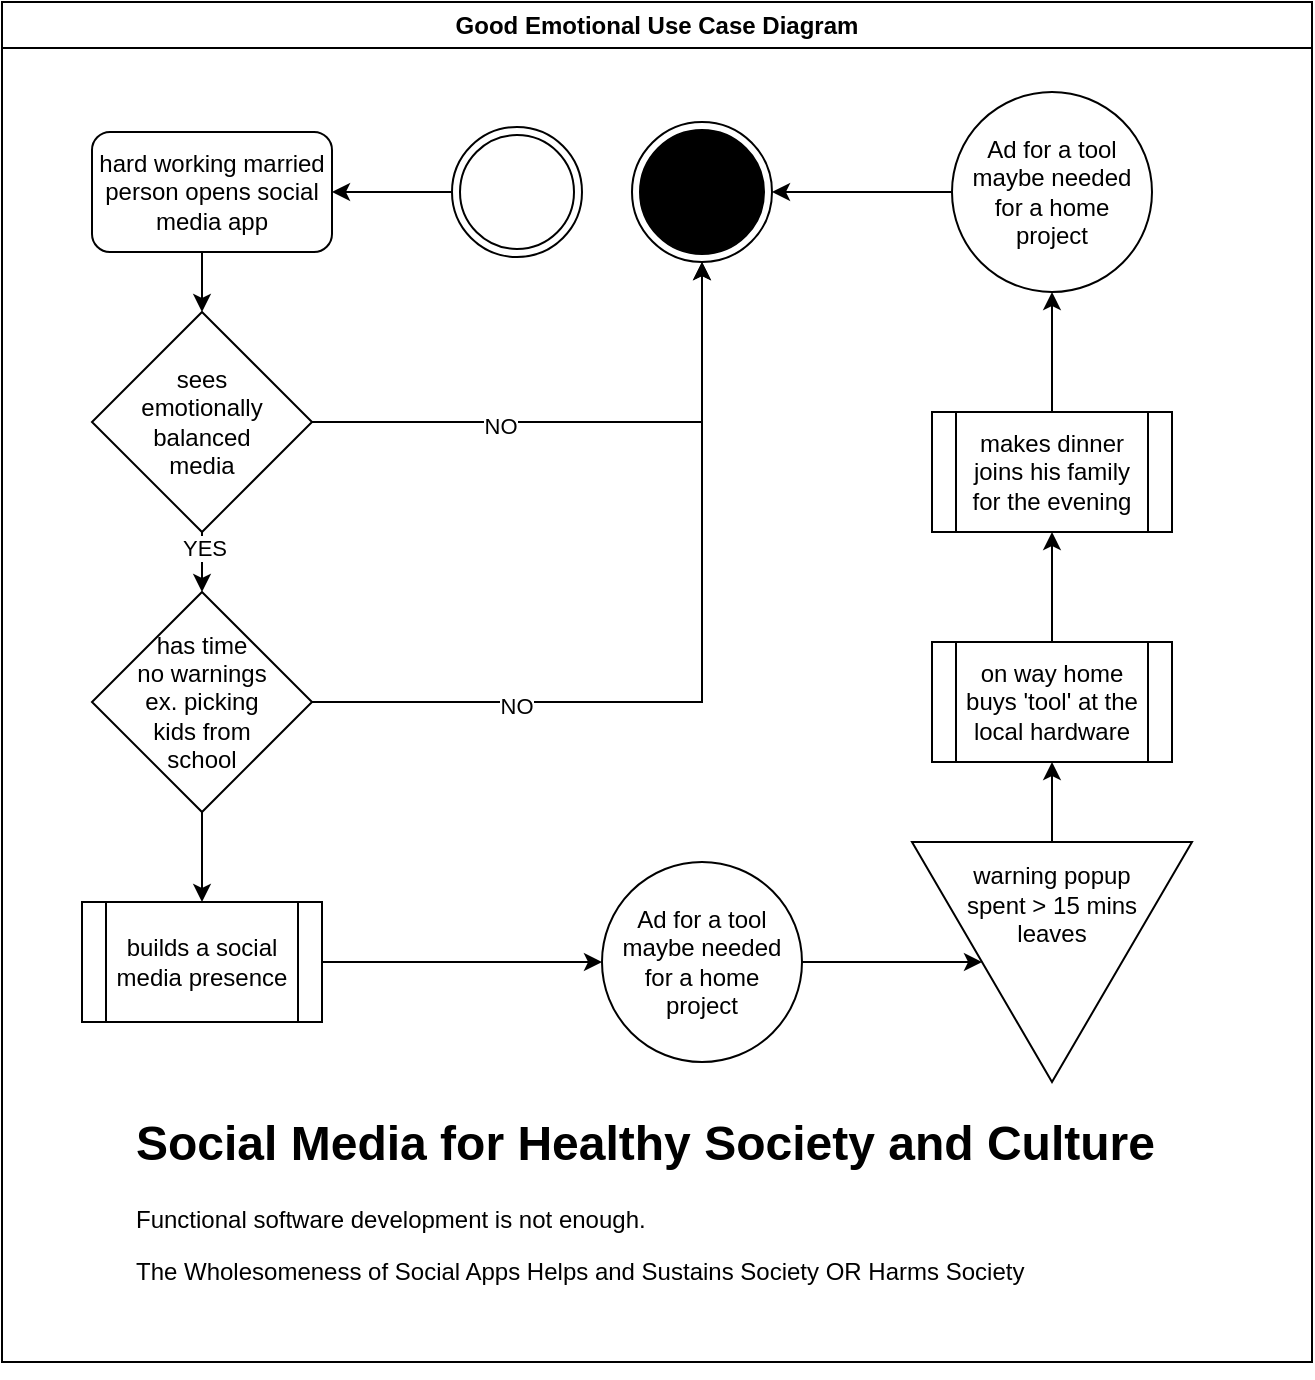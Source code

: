 <mxfile version="27.0.9">
  <diagram name="Page-1" id="F7EcH7vRjiFmEOpmPuGE">
    <mxGraphModel dx="2066" dy="1134" grid="1" gridSize="10" guides="1" tooltips="1" connect="1" arrows="1" fold="1" page="1" pageScale="1" pageWidth="1100" pageHeight="850" math="0" shadow="0">
      <root>
        <mxCell id="0" />
        <mxCell id="1" parent="0" />
        <mxCell id="UPY6HfK8HmusNe_DcZyD-1" value="&lt;h1 style=&quot;margin-top: 0px;&quot;&gt;Social Media for Healthy Society and Culture&lt;/h1&gt;&lt;p&gt;Functional software development is not enough.&amp;nbsp;&lt;/p&gt;&lt;p style=&quot;margin: 0px; font-variant-numeric: normal; font-variant-east-asian: normal; font-variant-alternates: normal; font-size-adjust: none; font-kerning: auto; font-optical-sizing: auto; font-feature-settings: normal; font-variation-settings: normal; font-variant-position: normal; font-variant-emoji: normal; font-stretch: normal; line-height: normal;&quot; class=&quot;p1&quot;&gt;The Wholesomeness of Social Apps Helps and Sustains Society OR Harms Society&lt;/p&gt;" style="text;html=1;whiteSpace=wrap;overflow=hidden;rounded=0;" parent="1" vertex="1">
          <mxGeometry x="300" y="620" width="530" height="135" as="geometry" />
        </mxCell>
        <mxCell id="UPY6HfK8HmusNe_DcZyD-6" style="edgeStyle=orthogonalEdgeStyle;rounded=0;orthogonalLoop=1;jettySize=auto;html=1;exitX=0.5;exitY=1;exitDx=0;exitDy=0;entryX=0.5;entryY=0;entryDx=0;entryDy=0;" parent="1" source="UPY6HfK8HmusNe_DcZyD-2" target="UPY6HfK8HmusNe_DcZyD-3" edge="1">
          <mxGeometry relative="1" as="geometry" />
        </mxCell>
        <mxCell id="UPY6HfK8HmusNe_DcZyD-2" value="hard working married person opens social media app" style="rounded=1;whiteSpace=wrap;html=1;" parent="1" vertex="1">
          <mxGeometry x="280" y="135" width="120" height="60" as="geometry" />
        </mxCell>
        <mxCell id="UPY6HfK8HmusNe_DcZyD-9" style="edgeStyle=orthogonalEdgeStyle;rounded=0;orthogonalLoop=1;jettySize=auto;html=1;entryX=0.5;entryY=1;entryDx=0;entryDy=0;" parent="1" source="UPY6HfK8HmusNe_DcZyD-3" target="UPY6HfK8HmusNe_DcZyD-8" edge="1">
          <mxGeometry relative="1" as="geometry" />
        </mxCell>
        <mxCell id="UPY6HfK8HmusNe_DcZyD-15" value="NO" style="edgeLabel;html=1;align=center;verticalAlign=middle;resizable=0;points=[];" parent="UPY6HfK8HmusNe_DcZyD-9" vertex="1" connectable="0">
          <mxGeometry x="-0.315" y="-2" relative="1" as="geometry">
            <mxPoint as="offset" />
          </mxGeometry>
        </mxCell>
        <mxCell id="UPY6HfK8HmusNe_DcZyD-12" style="edgeStyle=orthogonalEdgeStyle;rounded=0;orthogonalLoop=1;jettySize=auto;html=1;entryX=0.5;entryY=0;entryDx=0;entryDy=0;" parent="1" source="UPY6HfK8HmusNe_DcZyD-3" target="UPY6HfK8HmusNe_DcZyD-11" edge="1">
          <mxGeometry relative="1" as="geometry" />
        </mxCell>
        <mxCell id="UPY6HfK8HmusNe_DcZyD-17" value="YES" style="edgeLabel;html=1;align=center;verticalAlign=middle;resizable=0;points=[];" parent="UPY6HfK8HmusNe_DcZyD-12" vertex="1" connectable="0">
          <mxGeometry x="-0.673" y="1" relative="1" as="geometry">
            <mxPoint as="offset" />
          </mxGeometry>
        </mxCell>
        <mxCell id="UPY6HfK8HmusNe_DcZyD-3" value="sees&lt;div&gt;emotionally&lt;/div&gt;&lt;div&gt;balanced&lt;/div&gt;&lt;div&gt;media&lt;/div&gt;" style="rhombus;whiteSpace=wrap;html=1;" parent="1" vertex="1">
          <mxGeometry x="280" y="225" width="110" height="110" as="geometry" />
        </mxCell>
        <mxCell id="UPY6HfK8HmusNe_DcZyD-5" style="edgeStyle=orthogonalEdgeStyle;rounded=0;orthogonalLoop=1;jettySize=auto;html=1;entryX=1;entryY=0.5;entryDx=0;entryDy=0;" parent="1" source="UPY6HfK8HmusNe_DcZyD-4" target="UPY6HfK8HmusNe_DcZyD-2" edge="1">
          <mxGeometry relative="1" as="geometry" />
        </mxCell>
        <mxCell id="UPY6HfK8HmusNe_DcZyD-4" value="" style="ellipse;shape=doubleEllipse;html=1;dashed=0;whiteSpace=wrap;aspect=fixed;" parent="1" vertex="1">
          <mxGeometry x="460" y="132.5" width="65" height="65" as="geometry" />
        </mxCell>
        <mxCell id="UPY6HfK8HmusNe_DcZyD-8" value="" style="ellipse;html=1;shape=endState;fillColor=strokeColor;" parent="1" vertex="1">
          <mxGeometry x="550" y="130" width="70" height="70" as="geometry" />
        </mxCell>
        <mxCell id="UPY6HfK8HmusNe_DcZyD-13" style="edgeStyle=orthogonalEdgeStyle;rounded=0;orthogonalLoop=1;jettySize=auto;html=1;entryX=0.5;entryY=1;entryDx=0;entryDy=0;" parent="1" source="UPY6HfK8HmusNe_DcZyD-11" target="UPY6HfK8HmusNe_DcZyD-8" edge="1">
          <mxGeometry relative="1" as="geometry" />
        </mxCell>
        <mxCell id="UPY6HfK8HmusNe_DcZyD-16" value="NO" style="edgeLabel;html=1;align=center;verticalAlign=middle;resizable=0;points=[];" parent="UPY6HfK8HmusNe_DcZyD-13" vertex="1" connectable="0">
          <mxGeometry x="-0.509" y="-2" relative="1" as="geometry">
            <mxPoint as="offset" />
          </mxGeometry>
        </mxCell>
        <mxCell id="UPY6HfK8HmusNe_DcZyD-19" style="edgeStyle=orthogonalEdgeStyle;rounded=0;orthogonalLoop=1;jettySize=auto;html=1;entryX=0.5;entryY=0;entryDx=0;entryDy=0;" parent="1" source="UPY6HfK8HmusNe_DcZyD-11" target="UPY6HfK8HmusNe_DcZyD-18" edge="1">
          <mxGeometry relative="1" as="geometry" />
        </mxCell>
        <mxCell id="UPY6HfK8HmusNe_DcZyD-11" value="has time&lt;div&gt;no warnings&lt;/div&gt;&lt;div&gt;ex. picking&lt;/div&gt;&lt;div&gt;kids from&lt;/div&gt;&lt;div&gt;school&lt;/div&gt;" style="rhombus;whiteSpace=wrap;html=1;" parent="1" vertex="1">
          <mxGeometry x="280" y="365" width="110" height="110" as="geometry" />
        </mxCell>
        <mxCell id="UPY6HfK8HmusNe_DcZyD-21" style="edgeStyle=orthogonalEdgeStyle;rounded=0;orthogonalLoop=1;jettySize=auto;html=1;" parent="1" source="UPY6HfK8HmusNe_DcZyD-18" target="UPY6HfK8HmusNe_DcZyD-20" edge="1">
          <mxGeometry relative="1" as="geometry" />
        </mxCell>
        <mxCell id="UPY6HfK8HmusNe_DcZyD-18" value="builds a social media presence" style="shape=process;whiteSpace=wrap;html=1;backgroundOutline=1;" parent="1" vertex="1">
          <mxGeometry x="275" y="520" width="120" height="60" as="geometry" />
        </mxCell>
        <mxCell id="UPY6HfK8HmusNe_DcZyD-24" style="edgeStyle=orthogonalEdgeStyle;rounded=0;orthogonalLoop=1;jettySize=auto;html=1;entryX=0.5;entryY=1;entryDx=0;entryDy=0;" parent="1" source="UPY6HfK8HmusNe_DcZyD-20" target="UPY6HfK8HmusNe_DcZyD-23" edge="1">
          <mxGeometry relative="1" as="geometry" />
        </mxCell>
        <mxCell id="UPY6HfK8HmusNe_DcZyD-20" value="Ad for a tool&lt;div&gt;maybe needed&lt;/div&gt;&lt;div&gt;for a home&lt;/div&gt;&lt;div&gt;project&lt;/div&gt;" style="shape=ellipse;html=1;dashed=0;whiteSpace=wrap;aspect=fixed;perimeter=ellipsePerimeter;" parent="1" vertex="1">
          <mxGeometry x="535" y="500" width="100" height="100" as="geometry" />
        </mxCell>
        <mxCell id="UPY6HfK8HmusNe_DcZyD-28" style="edgeStyle=orthogonalEdgeStyle;rounded=0;orthogonalLoop=1;jettySize=auto;html=1;entryX=0.5;entryY=1;entryDx=0;entryDy=0;" parent="1" source="UPY6HfK8HmusNe_DcZyD-22" target="UPY6HfK8HmusNe_DcZyD-27" edge="1">
          <mxGeometry relative="1" as="geometry" />
        </mxCell>
        <mxCell id="UPY6HfK8HmusNe_DcZyD-22" value="on way home buys &#39;tool&#39; at the local hardware" style="shape=process;whiteSpace=wrap;html=1;backgroundOutline=1;" parent="1" vertex="1">
          <mxGeometry x="700" y="390" width="120" height="60" as="geometry" />
        </mxCell>
        <mxCell id="UPY6HfK8HmusNe_DcZyD-25" style="edgeStyle=orthogonalEdgeStyle;rounded=0;orthogonalLoop=1;jettySize=auto;html=1;exitX=0;exitY=0.5;exitDx=0;exitDy=0;entryX=0.5;entryY=1;entryDx=0;entryDy=0;" parent="1" source="UPY6HfK8HmusNe_DcZyD-23" target="UPY6HfK8HmusNe_DcZyD-22" edge="1">
          <mxGeometry relative="1" as="geometry" />
        </mxCell>
        <mxCell id="UPY6HfK8HmusNe_DcZyD-23" value="warning&amp;nbsp;&lt;span style=&quot;background-color: transparent; color: light-dark(rgb(0, 0, 0), rgb(255, 255, 255));&quot;&gt;popup&lt;/span&gt;&lt;div&gt;&lt;span style=&quot;background-color: transparent; color: light-dark(rgb(0, 0, 0), rgb(255, 255, 255));&quot;&gt;spent&amp;nbsp;&lt;/span&gt;&lt;span style=&quot;background-color: transparent; color: light-dark(rgb(0, 0, 0), rgb(255, 255, 255));&quot;&gt;&amp;gt; 15 mins&lt;/span&gt;&lt;/div&gt;&lt;div&gt;leaves&lt;div&gt;&lt;br&gt;&lt;/div&gt;&lt;div&gt;&lt;br&gt;&lt;/div&gt;&lt;div&gt;&lt;br&gt;&lt;/div&gt;&lt;div&gt;&lt;br&gt;&lt;/div&gt;&lt;/div&gt;" style="triangle;whiteSpace=wrap;html=1;dashed=0;direction=south;" parent="1" vertex="1">
          <mxGeometry x="690" y="490" width="140" height="120" as="geometry" />
        </mxCell>
        <mxCell id="UPY6HfK8HmusNe_DcZyD-30" style="edgeStyle=orthogonalEdgeStyle;rounded=0;orthogonalLoop=1;jettySize=auto;html=1;entryX=0.5;entryY=1;entryDx=0;entryDy=0;" parent="1" source="UPY6HfK8HmusNe_DcZyD-27" target="UPY6HfK8HmusNe_DcZyD-29" edge="1">
          <mxGeometry relative="1" as="geometry" />
        </mxCell>
        <mxCell id="UPY6HfK8HmusNe_DcZyD-27" value="makes dinner&lt;div&gt;joins his family&lt;/div&gt;&lt;div&gt;for the evening&lt;/div&gt;" style="shape=process;whiteSpace=wrap;html=1;backgroundOutline=1;" parent="1" vertex="1">
          <mxGeometry x="700" y="275" width="120" height="60" as="geometry" />
        </mxCell>
        <mxCell id="UPY6HfK8HmusNe_DcZyD-31" style="edgeStyle=orthogonalEdgeStyle;rounded=0;orthogonalLoop=1;jettySize=auto;html=1;entryX=1;entryY=0.5;entryDx=0;entryDy=0;" parent="1" source="UPY6HfK8HmusNe_DcZyD-29" target="UPY6HfK8HmusNe_DcZyD-8" edge="1">
          <mxGeometry relative="1" as="geometry" />
        </mxCell>
        <mxCell id="UPY6HfK8HmusNe_DcZyD-29" value="Ad for a tool&lt;div&gt;maybe needed&lt;/div&gt;&lt;div&gt;for a home&lt;/div&gt;&lt;div&gt;project&lt;/div&gt;" style="shape=ellipse;html=1;dashed=0;whiteSpace=wrap;aspect=fixed;perimeter=ellipsePerimeter;" parent="1" vertex="1">
          <mxGeometry x="710" y="115" width="100" height="100" as="geometry" />
        </mxCell>
        <mxCell id="7zqo6cco9beeFy1rzUCV-1" value="Good Emotional Use Case Diagram" style="swimlane;whiteSpace=wrap;html=1;" vertex="1" parent="1">
          <mxGeometry x="235" y="70" width="655" height="680" as="geometry" />
        </mxCell>
      </root>
    </mxGraphModel>
  </diagram>
</mxfile>

